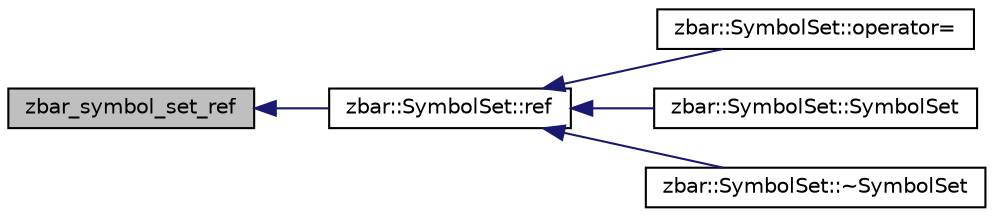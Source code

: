 digraph G
{
  edge [fontname="Helvetica",fontsize="10",labelfontname="Helvetica",labelfontsize="10"];
  node [fontname="Helvetica",fontsize="10",shape=record];
  rankdir=LR;
  Node1 [label="zbar_symbol_set_ref",height=0.2,width=0.4,color="black", fillcolor="grey75", style="filled" fontcolor="black"];
  Node1 -> Node2 [dir=back,color="midnightblue",fontsize="10",style="solid",fontname="Helvetica"];
  Node2 [label="zbar::SymbolSet::ref",height=0.2,width=0.4,color="black", fillcolor="white", style="filled",URL="$classzbar_1_1_symbol_set.html#a9dc9218a6391a4bfdef5eca99d1bb71f",tooltip="manipulate reference count."];
  Node2 -> Node3 [dir=back,color="midnightblue",fontsize="10",style="solid",fontname="Helvetica"];
  Node3 [label="zbar::SymbolSet::operator=",height=0.2,width=0.4,color="black", fillcolor="white", style="filled",URL="$classzbar_1_1_symbol_set.html#acb92ce325f839b74b376f44a84cf8ab2",tooltip="assignment."];
  Node2 -> Node4 [dir=back,color="midnightblue",fontsize="10",style="solid",fontname="Helvetica"];
  Node4 [label="zbar::SymbolSet::SymbolSet",height=0.2,width=0.4,color="black", fillcolor="white", style="filled",URL="$classzbar_1_1_symbol_set.html#a9e066c74c856cf7a0278404da0aef095",tooltip="constructor."];
  Node2 -> Node5 [dir=back,color="midnightblue",fontsize="10",style="solid",fontname="Helvetica"];
  Node5 [label="zbar::SymbolSet::~SymbolSet",height=0.2,width=0.4,color="black", fillcolor="white", style="filled",URL="$classzbar_1_1_symbol_set.html#af175f170848ea699ef7b599c6825bb1a",tooltip="destructor."];
}
